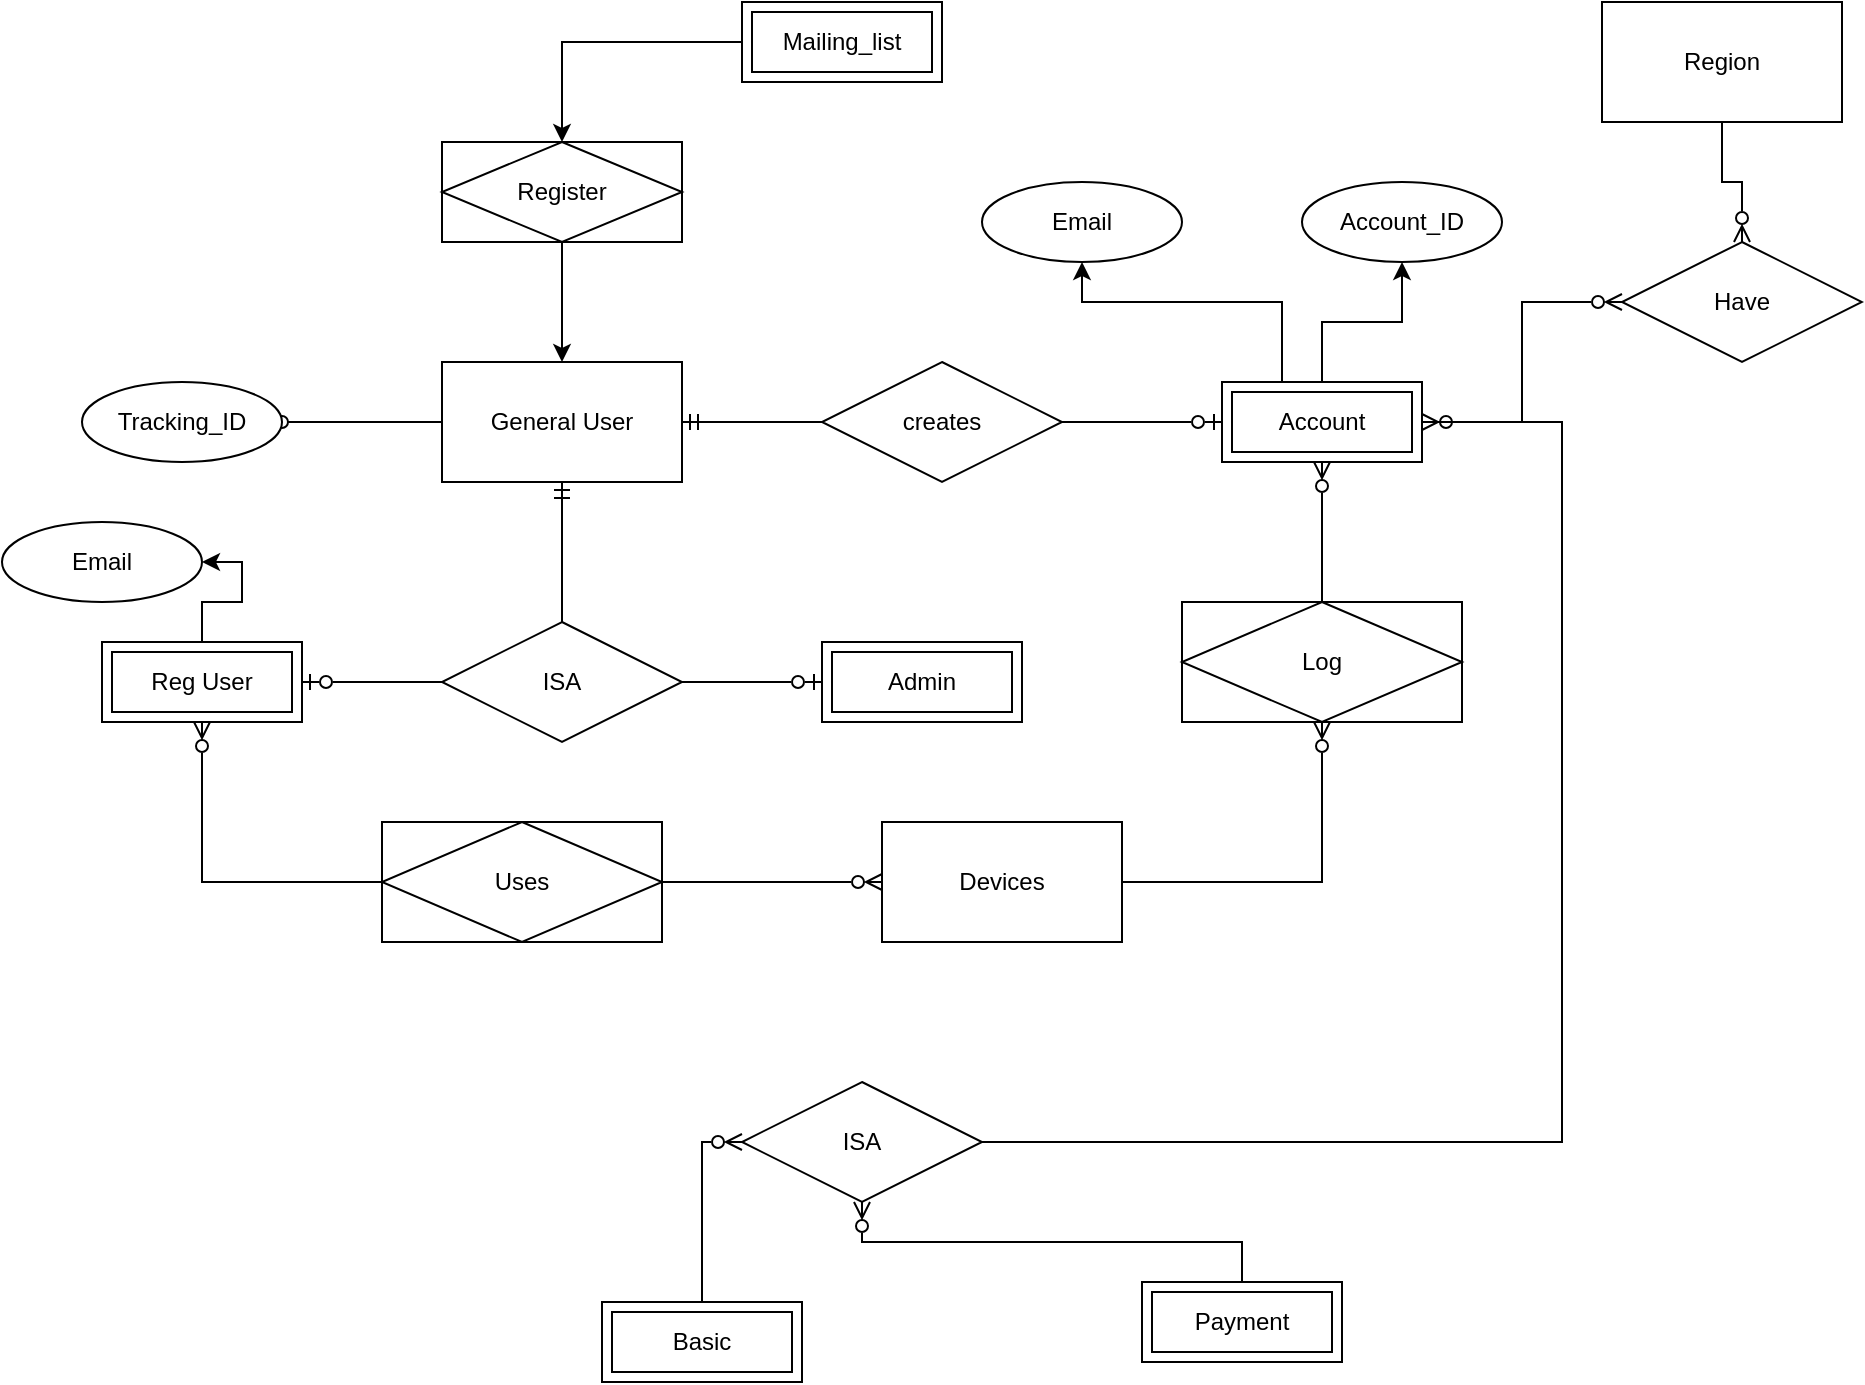 <mxfile version="20.3.0" type="github">
  <diagram id="R2lEEEUBdFMjLlhIrx00" name="Page-1">
    <mxGraphModel dx="1038" dy="579" grid="1" gridSize="10" guides="1" tooltips="1" connect="1" arrows="1" fold="1" page="1" pageScale="1" pageWidth="850" pageHeight="1100" math="0" shadow="0" extFonts="Permanent Marker^https://fonts.googleapis.com/css?family=Permanent+Marker">
      <root>
        <mxCell id="0" />
        <mxCell id="1" parent="0" />
        <mxCell id="XhKN68E5VjjHFBh2-8qC-16" style="rounded=0;orthogonalLoop=1;jettySize=auto;html=1;entryX=1;entryY=0.5;entryDx=0;entryDy=0;startArrow=none;startFill=0;endArrow=oval;endFill=0;" edge="1" parent="1" source="XhKN68E5VjjHFBh2-8qC-1" target="XhKN68E5VjjHFBh2-8qC-15">
          <mxGeometry relative="1" as="geometry" />
        </mxCell>
        <mxCell id="XhKN68E5VjjHFBh2-8qC-1" value="General User" style="rounded=0;whiteSpace=wrap;html=1;" vertex="1" parent="1">
          <mxGeometry x="240" y="230" width="120" height="60" as="geometry" />
        </mxCell>
        <mxCell id="XhKN68E5VjjHFBh2-8qC-22" style="edgeStyle=orthogonalEdgeStyle;rounded=0;orthogonalLoop=1;jettySize=auto;html=1;entryX=1;entryY=0.5;entryDx=0;entryDy=0;startArrow=none;startFill=0;endArrow=classic;endFill=1;" edge="1" parent="1" source="XhKN68E5VjjHFBh2-8qC-3" target="XhKN68E5VjjHFBh2-8qC-19">
          <mxGeometry relative="1" as="geometry" />
        </mxCell>
        <mxCell id="XhKN68E5VjjHFBh2-8qC-34" style="edgeStyle=orthogonalEdgeStyle;rounded=0;orthogonalLoop=1;jettySize=auto;html=1;entryX=0;entryY=0.5;entryDx=0;entryDy=0;startArrow=ERzeroToMany;startFill=0;endArrow=none;endFill=0;exitX=0.5;exitY=1;exitDx=0;exitDy=0;" edge="1" parent="1" source="XhKN68E5VjjHFBh2-8qC-3" target="XhKN68E5VjjHFBh2-8qC-33">
          <mxGeometry relative="1" as="geometry" />
        </mxCell>
        <mxCell id="XhKN68E5VjjHFBh2-8qC-3" value="Reg User" style="shape=ext;margin=3;double=1;whiteSpace=wrap;html=1;align=center;" vertex="1" parent="1">
          <mxGeometry x="70" y="370" width="100" height="40" as="geometry" />
        </mxCell>
        <mxCell id="XhKN68E5VjjHFBh2-8qC-4" value="Admin" style="shape=ext;margin=3;double=1;whiteSpace=wrap;html=1;align=center;" vertex="1" parent="1">
          <mxGeometry x="430" y="370" width="100" height="40" as="geometry" />
        </mxCell>
        <mxCell id="XhKN68E5VjjHFBh2-8qC-7" style="edgeStyle=orthogonalEdgeStyle;rounded=0;orthogonalLoop=1;jettySize=auto;html=1;entryX=0.5;entryY=1;entryDx=0;entryDy=0;endArrow=ERmandOne;endFill=0;" edge="1" parent="1" source="XhKN68E5VjjHFBh2-8qC-6" target="XhKN68E5VjjHFBh2-8qC-1">
          <mxGeometry relative="1" as="geometry" />
        </mxCell>
        <mxCell id="XhKN68E5VjjHFBh2-8qC-8" style="edgeStyle=orthogonalEdgeStyle;rounded=0;orthogonalLoop=1;jettySize=auto;html=1;entryX=1;entryY=0.5;entryDx=0;entryDy=0;endArrow=ERzeroToOne;endFill=0;" edge="1" parent="1" source="XhKN68E5VjjHFBh2-8qC-6" target="XhKN68E5VjjHFBh2-8qC-3">
          <mxGeometry relative="1" as="geometry" />
        </mxCell>
        <mxCell id="XhKN68E5VjjHFBh2-8qC-9" style="edgeStyle=orthogonalEdgeStyle;rounded=0;orthogonalLoop=1;jettySize=auto;html=1;entryX=0;entryY=0.5;entryDx=0;entryDy=0;endArrow=ERzeroToOne;endFill=0;" edge="1" parent="1" source="XhKN68E5VjjHFBh2-8qC-6" target="XhKN68E5VjjHFBh2-8qC-4">
          <mxGeometry relative="1" as="geometry" />
        </mxCell>
        <mxCell id="XhKN68E5VjjHFBh2-8qC-6" value="ISA" style="shape=rhombus;perimeter=rhombusPerimeter;whiteSpace=wrap;html=1;align=center;" vertex="1" parent="1">
          <mxGeometry x="240" y="360" width="120" height="60" as="geometry" />
        </mxCell>
        <mxCell id="XhKN68E5VjjHFBh2-8qC-14" style="edgeStyle=none;rounded=0;orthogonalLoop=1;jettySize=auto;html=1;endArrow=ERmandOne;endFill=0;startArrow=none;startFill=0;" edge="1" parent="1" source="XhKN68E5VjjHFBh2-8qC-10" target="XhKN68E5VjjHFBh2-8qC-1">
          <mxGeometry relative="1" as="geometry" />
        </mxCell>
        <mxCell id="XhKN68E5VjjHFBh2-8qC-30" style="edgeStyle=orthogonalEdgeStyle;rounded=0;orthogonalLoop=1;jettySize=auto;html=1;entryX=0;entryY=0.5;entryDx=0;entryDy=0;startArrow=none;startFill=0;endArrow=ERzeroToOne;endFill=0;" edge="1" parent="1" source="XhKN68E5VjjHFBh2-8qC-10" target="XhKN68E5VjjHFBh2-8qC-31">
          <mxGeometry relative="1" as="geometry">
            <mxPoint x="630" y="260" as="targetPoint" />
          </mxGeometry>
        </mxCell>
        <mxCell id="XhKN68E5VjjHFBh2-8qC-10" value="creates" style="shape=rhombus;perimeter=rhombusPerimeter;whiteSpace=wrap;html=1;align=center;" vertex="1" parent="1">
          <mxGeometry x="430" y="230" width="120" height="60" as="geometry" />
        </mxCell>
        <mxCell id="XhKN68E5VjjHFBh2-8qC-20" style="edgeStyle=orthogonalEdgeStyle;rounded=0;orthogonalLoop=1;jettySize=auto;html=1;entryX=0.5;entryY=1;entryDx=0;entryDy=0;startArrow=none;startFill=0;endArrow=classic;endFill=1;exitX=0.5;exitY=0;exitDx=0;exitDy=0;" edge="1" parent="1" source="XhKN68E5VjjHFBh2-8qC-31" target="XhKN68E5VjjHFBh2-8qC-18">
          <mxGeometry relative="1" as="geometry">
            <mxPoint x="690" y="230" as="sourcePoint" />
          </mxGeometry>
        </mxCell>
        <mxCell id="XhKN68E5VjjHFBh2-8qC-21" style="edgeStyle=orthogonalEdgeStyle;rounded=0;orthogonalLoop=1;jettySize=auto;html=1;entryX=0.5;entryY=1;entryDx=0;entryDy=0;startArrow=none;startFill=0;endArrow=classic;endFill=1;exitX=0.25;exitY=0;exitDx=0;exitDy=0;" edge="1" parent="1" source="XhKN68E5VjjHFBh2-8qC-31" target="XhKN68E5VjjHFBh2-8qC-17">
          <mxGeometry relative="1" as="geometry">
            <mxPoint x="660" y="230" as="sourcePoint" />
            <Array as="points">
              <mxPoint x="655" y="250" />
              <mxPoint x="660" y="250" />
              <mxPoint x="660" y="200" />
              <mxPoint x="560" y="200" />
            </Array>
          </mxGeometry>
        </mxCell>
        <mxCell id="XhKN68E5VjjHFBh2-8qC-15" value="Tracking_ID" style="ellipse;whiteSpace=wrap;html=1;align=center;" vertex="1" parent="1">
          <mxGeometry x="60" y="240" width="100" height="40" as="geometry" />
        </mxCell>
        <mxCell id="XhKN68E5VjjHFBh2-8qC-17" value="Email" style="ellipse;whiteSpace=wrap;html=1;align=center;" vertex="1" parent="1">
          <mxGeometry x="510" y="140" width="100" height="40" as="geometry" />
        </mxCell>
        <mxCell id="XhKN68E5VjjHFBh2-8qC-18" value="Account_ID" style="ellipse;whiteSpace=wrap;html=1;align=center;" vertex="1" parent="1">
          <mxGeometry x="670" y="140" width="100" height="40" as="geometry" />
        </mxCell>
        <mxCell id="XhKN68E5VjjHFBh2-8qC-19" value="Email" style="ellipse;whiteSpace=wrap;html=1;align=center;" vertex="1" parent="1">
          <mxGeometry x="20" y="310" width="100" height="40" as="geometry" />
        </mxCell>
        <mxCell id="XhKN68E5VjjHFBh2-8qC-28" style="edgeStyle=orthogonalEdgeStyle;rounded=0;orthogonalLoop=1;jettySize=auto;html=1;entryX=0.5;entryY=0;entryDx=0;entryDy=0;startArrow=none;startFill=0;endArrow=classic;endFill=1;exitX=0.5;exitY=1;exitDx=0;exitDy=0;" edge="1" parent="1" source="XhKN68E5VjjHFBh2-8qC-29" target="XhKN68E5VjjHFBh2-8qC-1">
          <mxGeometry relative="1" as="geometry">
            <mxPoint x="300" y="195" as="sourcePoint" />
          </mxGeometry>
        </mxCell>
        <mxCell id="XhKN68E5VjjHFBh2-8qC-27" style="edgeStyle=orthogonalEdgeStyle;rounded=0;orthogonalLoop=1;jettySize=auto;html=1;entryX=0.5;entryY=0;entryDx=0;entryDy=0;startArrow=none;startFill=0;endArrow=classic;endFill=1;" edge="1" parent="1" source="XhKN68E5VjjHFBh2-8qC-25" target="XhKN68E5VjjHFBh2-8qC-29">
          <mxGeometry relative="1" as="geometry">
            <mxPoint x="300" y="125" as="targetPoint" />
          </mxGeometry>
        </mxCell>
        <mxCell id="XhKN68E5VjjHFBh2-8qC-25" value="Mailing_list" style="shape=ext;margin=3;double=1;whiteSpace=wrap;html=1;align=center;" vertex="1" parent="1">
          <mxGeometry x="390" y="50" width="100" height="40" as="geometry" />
        </mxCell>
        <mxCell id="XhKN68E5VjjHFBh2-8qC-29" value="Register" style="shape=associativeEntity;whiteSpace=wrap;html=1;align=center;" vertex="1" parent="1">
          <mxGeometry x="240" y="120" width="120" height="50" as="geometry" />
        </mxCell>
        <mxCell id="XhKN68E5VjjHFBh2-8qC-39" style="edgeStyle=orthogonalEdgeStyle;rounded=0;orthogonalLoop=1;jettySize=auto;html=1;entryX=0.5;entryY=0;entryDx=0;entryDy=0;startArrow=ERzeroToMany;startFill=0;endArrow=none;endFill=0;" edge="1" parent="1" source="XhKN68E5VjjHFBh2-8qC-31" target="XhKN68E5VjjHFBh2-8qC-37">
          <mxGeometry relative="1" as="geometry" />
        </mxCell>
        <mxCell id="XhKN68E5VjjHFBh2-8qC-41" style="edgeStyle=orthogonalEdgeStyle;rounded=0;orthogonalLoop=1;jettySize=auto;html=1;exitX=1;exitY=0.5;exitDx=0;exitDy=0;startArrow=ERzeroToMany;startFill=0;endArrow=none;endFill=0;entryX=1;entryY=0.5;entryDx=0;entryDy=0;" edge="1" parent="1" source="XhKN68E5VjjHFBh2-8qC-31" target="XhKN68E5VjjHFBh2-8qC-42">
          <mxGeometry relative="1" as="geometry">
            <mxPoint x="790" y="540" as="targetPoint" />
            <Array as="points">
              <mxPoint x="800" y="260" />
              <mxPoint x="800" y="620" />
            </Array>
          </mxGeometry>
        </mxCell>
        <mxCell id="XhKN68E5VjjHFBh2-8qC-31" value="Account" style="shape=ext;margin=3;double=1;whiteSpace=wrap;html=1;align=center;" vertex="1" parent="1">
          <mxGeometry x="630" y="240" width="100" height="40" as="geometry" />
        </mxCell>
        <mxCell id="XhKN68E5VjjHFBh2-8qC-36" style="edgeStyle=orthogonalEdgeStyle;rounded=0;orthogonalLoop=1;jettySize=auto;html=1;entryX=1;entryY=0.5;entryDx=0;entryDy=0;startArrow=ERzeroToMany;startFill=0;endArrow=none;endFill=0;" edge="1" parent="1" source="XhKN68E5VjjHFBh2-8qC-32" target="XhKN68E5VjjHFBh2-8qC-33">
          <mxGeometry relative="1" as="geometry" />
        </mxCell>
        <mxCell id="XhKN68E5VjjHFBh2-8qC-32" value="Devices" style="rounded=0;whiteSpace=wrap;html=1;" vertex="1" parent="1">
          <mxGeometry x="460" y="460" width="120" height="60" as="geometry" />
        </mxCell>
        <mxCell id="XhKN68E5VjjHFBh2-8qC-33" value="Uses" style="shape=associativeEntity;whiteSpace=wrap;html=1;align=center;" vertex="1" parent="1">
          <mxGeometry x="210" y="460" width="140" height="60" as="geometry" />
        </mxCell>
        <mxCell id="XhKN68E5VjjHFBh2-8qC-40" style="edgeStyle=orthogonalEdgeStyle;rounded=0;orthogonalLoop=1;jettySize=auto;html=1;startArrow=ERzeroToMany;startFill=0;endArrow=none;endFill=0;exitX=0.5;exitY=1;exitDx=0;exitDy=0;entryX=1;entryY=0.5;entryDx=0;entryDy=0;" edge="1" parent="1" source="XhKN68E5VjjHFBh2-8qC-37" target="XhKN68E5VjjHFBh2-8qC-32">
          <mxGeometry relative="1" as="geometry">
            <mxPoint x="600" y="500" as="targetPoint" />
            <Array as="points">
              <mxPoint x="680" y="490" />
            </Array>
          </mxGeometry>
        </mxCell>
        <mxCell id="XhKN68E5VjjHFBh2-8qC-37" value="Log" style="shape=associativeEntity;whiteSpace=wrap;html=1;align=center;" vertex="1" parent="1">
          <mxGeometry x="610" y="350" width="140" height="60" as="geometry" />
        </mxCell>
        <mxCell id="XhKN68E5VjjHFBh2-8qC-44" style="edgeStyle=orthogonalEdgeStyle;rounded=0;orthogonalLoop=1;jettySize=auto;html=1;exitX=0.5;exitY=1;exitDx=0;exitDy=0;entryX=0.5;entryY=0;entryDx=0;entryDy=0;startArrow=ERzeroToMany;startFill=0;endArrow=none;endFill=0;" edge="1" parent="1" source="XhKN68E5VjjHFBh2-8qC-42" target="XhKN68E5VjjHFBh2-8qC-43">
          <mxGeometry relative="1" as="geometry" />
        </mxCell>
        <mxCell id="XhKN68E5VjjHFBh2-8qC-46" style="edgeStyle=orthogonalEdgeStyle;rounded=0;orthogonalLoop=1;jettySize=auto;html=1;exitX=0;exitY=0.5;exitDx=0;exitDy=0;entryX=0.5;entryY=0;entryDx=0;entryDy=0;startArrow=ERzeroToMany;startFill=0;endArrow=none;endFill=0;" edge="1" parent="1" source="XhKN68E5VjjHFBh2-8qC-42" target="XhKN68E5VjjHFBh2-8qC-45">
          <mxGeometry relative="1" as="geometry" />
        </mxCell>
        <mxCell id="XhKN68E5VjjHFBh2-8qC-42" value="ISA" style="shape=rhombus;perimeter=rhombusPerimeter;whiteSpace=wrap;html=1;align=center;" vertex="1" parent="1">
          <mxGeometry x="390" y="590" width="120" height="60" as="geometry" />
        </mxCell>
        <mxCell id="XhKN68E5VjjHFBh2-8qC-43" value="Payment" style="shape=ext;margin=3;double=1;whiteSpace=wrap;html=1;align=center;" vertex="1" parent="1">
          <mxGeometry x="590" y="690" width="100" height="40" as="geometry" />
        </mxCell>
        <mxCell id="XhKN68E5VjjHFBh2-8qC-45" value="Basic" style="shape=ext;margin=3;double=1;whiteSpace=wrap;html=1;align=center;" vertex="1" parent="1">
          <mxGeometry x="320" y="700" width="100" height="40" as="geometry" />
        </mxCell>
        <mxCell id="XhKN68E5VjjHFBh2-8qC-47" value="Region" style="rounded=0;whiteSpace=wrap;html=1;" vertex="1" parent="1">
          <mxGeometry x="820" y="50" width="120" height="60" as="geometry" />
        </mxCell>
        <mxCell id="XhKN68E5VjjHFBh2-8qC-49" style="edgeStyle=orthogonalEdgeStyle;rounded=0;orthogonalLoop=1;jettySize=auto;html=1;entryX=0.5;entryY=1;entryDx=0;entryDy=0;startArrow=ERzeroToMany;startFill=0;endArrow=none;endFill=0;" edge="1" parent="1" source="XhKN68E5VjjHFBh2-8qC-48" target="XhKN68E5VjjHFBh2-8qC-47">
          <mxGeometry relative="1" as="geometry" />
        </mxCell>
        <mxCell id="XhKN68E5VjjHFBh2-8qC-50" style="edgeStyle=orthogonalEdgeStyle;rounded=0;orthogonalLoop=1;jettySize=auto;html=1;entryX=1;entryY=0.5;entryDx=0;entryDy=0;startArrow=ERzeroToMany;startFill=0;endArrow=none;endFill=0;" edge="1" parent="1" source="XhKN68E5VjjHFBh2-8qC-48" target="XhKN68E5VjjHFBh2-8qC-31">
          <mxGeometry relative="1" as="geometry" />
        </mxCell>
        <mxCell id="XhKN68E5VjjHFBh2-8qC-48" value="Have" style="shape=rhombus;perimeter=rhombusPerimeter;whiteSpace=wrap;html=1;align=center;" vertex="1" parent="1">
          <mxGeometry x="830" y="170" width="120" height="60" as="geometry" />
        </mxCell>
      </root>
    </mxGraphModel>
  </diagram>
</mxfile>
